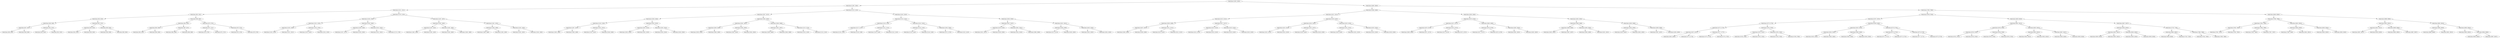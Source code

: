 digraph G{
1401844988 [label="Node{data=[4305, 4305]}"]
1401844988 -> 2127273495
2127273495 [label="Node{data=[1495, 1495]}"]
2127273495 -> 1685448568
1685448568 [label="Node{data=[1021, 1021]}"]
1685448568 -> 1975492199
1975492199 [label="Node{data=[961, 961]}"]
1975492199 -> 1438002616
1438002616 [label="Node{data=[953, 953]}"]
1438002616 -> 1999583807
1999583807 [label="Node{data=[949, 949]}"]
1999583807 -> 1017793925
1017793925 [label="Node{data=[947, 947]}"]
1017793925 -> 896508113
896508113 [label="Node{data=[849, 849]}"]
1017793925 -> 1364230185
1364230185 [label="Node{data=[948, 948]}"]
1999583807 -> 1595979518
1595979518 [label="Node{data=[951, 951]}"]
1595979518 -> 831000314
831000314 [label="Node{data=[950, 950]}"]
1595979518 -> 2032752946
2032752946 [label="Node{data=[952, 952]}"]
1438002616 -> 749588470
749588470 [label="Node{data=[957, 957]}"]
749588470 -> 1994394587
1994394587 [label="Node{data=[955, 955]}"]
1994394587 -> 133047331
133047331 [label="Node{data=[954, 954]}"]
1994394587 -> 876420389
876420389 [label="Node{data=[956, 956]}"]
749588470 -> 1982703147
1982703147 [label="Node{data=[959, 959]}"]
1982703147 -> 15058406
15058406 [label="Node{data=[958, 958]}"]
1982703147 -> 1994143461
1994143461 [label="Node{data=[960, 960]}"]
1975492199 -> 710199598
710199598 [label="Node{data=[969, 969]}"]
710199598 -> 827539121
827539121 [label="Node{data=[965, 965]}"]
827539121 -> 532092808
532092808 [label="Node{data=[963, 963]}"]
532092808 -> 147550597
147550597 [label="Node{data=[962, 962]}"]
532092808 -> 81445899
81445899 [label="Node{data=[964, 964]}"]
827539121 -> 743752855
743752855 [label="Node{data=[967, 967]}"]
743752855 -> 192449986
192449986 [label="Node{data=[966, 966]}"]
743752855 -> 1491894897
1491894897 [label="Node{data=[968, 968]}"]
710199598 -> 172290043
172290043 [label="Node{data=[973, 973]}"]
172290043 -> 4121176
4121176 [label="Node{data=[971, 971]}"]
4121176 -> 1332177152
1332177152 [label="Node{data=[970, 970]}"]
4121176 -> 1940166039
1940166039 [label="Node{data=[972, 972]}"]
172290043 -> 1588762415
1588762415 [label="Node{data=[975, 975]}"]
1588762415 -> 694784643
694784643 [label="Node{data=[974, 974]}"]
1588762415 -> 1563607495
1563607495 [label="Node{data=[976, 976]}"]
1685448568 -> 174981083
174981083 [label="Node{data=[1479, 1479]}"]
174981083 -> 1085016662
1085016662 [label="Node{data=[1036, 1036]}"]
1085016662 -> 632583498
632583498 [label="Node{data=[1032, 1032]}"]
632583498 -> 1858315458
1858315458 [label="Node{data=[1030, 1030]}"]
1858315458 -> 196414950
196414950 [label="Node{data=[1029, 1029]}"]
1858315458 -> 728451196
728451196 [label="Node{data=[1031, 1031]}"]
632583498 -> 762541694
762541694 [label="Node{data=[1034, 1034]}"]
762541694 -> 1583686310
1583686310 [label="Node{data=[1033, 1033]}"]
762541694 -> 2099044017
2099044017 [label="Node{data=[1035, 1035]}"]
1085016662 -> 205869510
205869510 [label="Node{data=[1040, 1040]}"]
205869510 -> 976426678
976426678 [label="Node{data=[1038, 1038]}"]
976426678 -> 1303667524
1303667524 [label="Node{data=[1037, 1037]}"]
976426678 -> 1455871253
1455871253 [label="Node{data=[1039, 1039]}"]
205869510 -> 1881892202
1881892202 [label="Node{data=[1042, 1042]}"]
1881892202 -> 1385126783
1385126783 [label="Node{data=[1041, 1041]}"]
1881892202 -> 1020242985
1020242985 [label="Node{data=[1178, 1178]}"]
174981083 -> 1547811032
1547811032 [label="Node{data=[1487, 1487]}"]
1547811032 -> 2011862543
2011862543 [label="Node{data=[1483, 1483]}"]
2011862543 -> 1595305774
1595305774 [label="Node{data=[1481, 1481]}"]
1595305774 -> 519650817
519650817 [label="Node{data=[1480, 1480]}"]
1595305774 -> 1336922750
1336922750 [label="Node{data=[1482, 1482]}"]
2011862543 -> 1825992554
1825992554 [label="Node{data=[1485, 1485]}"]
1825992554 -> 13963969
13963969 [label="Node{data=[1484, 1484]}"]
1825992554 -> 1468739052
1468739052 [label="Node{data=[1486, 1486]}"]
1547811032 -> 1720072513
1720072513 [label="Node{data=[1491, 1491]}"]
1720072513 -> 972335044
972335044 [label="Node{data=[1489, 1489]}"]
972335044 -> 287303969
287303969 [label="Node{data=[1488, 1488]}"]
972335044 -> 536167075
536167075 [label="Node{data=[1490, 1490]}"]
1720072513 -> 1223572525
1223572525 [label="Node{data=[1493, 1493]}"]
1223572525 -> 1412986995
1412986995 [label="Node{data=[1492, 1492]}"]
1223572525 -> 981517620
981517620 [label="Node{data=[1494, 1494]}"]
2127273495 -> 265644189
265644189 [label="Node{data=[2135, 2135]}"]
265644189 -> 920859166
920859166 [label="Node{data=[2057, 2057]}"]
920859166 -> 563031889
563031889 [label="Node{data=[2049, 2049]}"]
563031889 -> 496695089
496695089 [label="Node{data=[1529, 1529]}"]
496695089 -> 967828895
967828895 [label="Node{data=[1497, 1497]}"]
967828895 -> 385041270
385041270 [label="Node{data=[1496, 1496]}"]
967828895 -> 1323172702
1323172702 [label="Node{data=[1498, 1498]}"]
496695089 -> 70735563
70735563 [label="Node{data=[2031, 2031]}"]
70735563 -> 1114822863
1114822863 [label="Node{data=[1555, 1555]}"]
70735563 -> 1318505220
1318505220 [label="Node{data=[2048, 2048]}"]
563031889 -> 1894577531
1894577531 [label="Node{data=[2053, 2053]}"]
1894577531 -> 1314088099
1314088099 [label="Node{data=[2051, 2051]}"]
1314088099 -> 439576838
439576838 [label="Node{data=[2050, 2050]}"]
1314088099 -> 1644515247
1644515247 [label="Node{data=[2052, 2052]}"]
1894577531 -> 1976908217
1976908217 [label="Node{data=[2055, 2055]}"]
1976908217 -> 553008604
553008604 [label="Node{data=[2054, 2054]}"]
1976908217 -> 554441629
554441629 [label="Node{data=[2056, 2056]}"]
920859166 -> 1773944868
1773944868 [label="Node{data=[2065, 2065]}"]
1773944868 -> 897098843
897098843 [label="Node{data=[2061, 2061]}"]
897098843 -> 619804661
619804661 [label="Node{data=[2059, 2059]}"]
619804661 -> 1709199365
1709199365 [label="Node{data=[2058, 2058]}"]
619804661 -> 1859555837
1859555837 [label="Node{data=[2060, 2060]}"]
897098843 -> 519879168
519879168 [label="Node{data=[2063, 2063]}"]
519879168 -> 823994613
823994613 [label="Node{data=[2062, 2062]}"]
519879168 -> 1452943019
1452943019 [label="Node{data=[2064, 2064]}"]
1773944868 -> 202968316
202968316 [label="Node{data=[2069, 2069]}"]
202968316 -> 2010024901
2010024901 [label="Node{data=[2067, 2067]}"]
2010024901 -> 801922889
801922889 [label="Node{data=[2066, 2066]}"]
2010024901 -> 686066533
686066533 [label="Node{data=[2068, 2068]}"]
202968316 -> 1826491497
1826491497 [label="Node{data=[2133, 2133]}"]
1826491497 -> 1867326100
1867326100 [label="Node{data=[2104, 2104]}"]
1826491497 -> 573972003
573972003 [label="Node{data=[2134, 2134]}"]
265644189 -> 772085411
772085411 [label="Node{data=[2443, 2443]}"]
772085411 -> 849668686
849668686 [label="Node{data=[2143, 2143]}"]
849668686 -> 880490252
880490252 [label="Node{data=[2139, 2139]}"]
880490252 -> 648994982
648994982 [label="Node{data=[2137, 2137]}"]
648994982 -> 538462942
538462942 [label="Node{data=[2136, 2136]}"]
648994982 -> 905654793
905654793 [label="Node{data=[2138, 2138]}"]
880490252 -> 1482010861
1482010861 [label="Node{data=[2141, 2141]}"]
1482010861 -> 154128529
154128529 [label="Node{data=[2140, 2140]}"]
1482010861 -> 1795368400
1795368400 [label="Node{data=[2142, 2142]}"]
849668686 -> 117717443
117717443 [label="Node{data=[2242, 2242]}"]
117717443 -> 1923298070
1923298070 [label="Node{data=[2145, 2145]}"]
1923298070 -> 92262027
92262027 [label="Node{data=[2144, 2144]}"]
1923298070 -> 1998603857
1998603857 [label="Node{data=[2146, 2146]}"]
117717443 -> 1372365655
1372365655 [label="Node{data=[2394, 2394]}"]
1372365655 -> 983306747
983306747 [label="Node{data=[2373, 2373]}"]
1372365655 -> 1097632693
1097632693 [label="Node{data=[2423, 2423]}"]
772085411 -> 873156359
873156359 [label="Node{data=[3930, 3930]}"]
873156359 -> 15307978
15307978 [label="Node{data=[3547, 3547]}"]
15307978 -> 1512070885
1512070885 [label="Node{data=[3478, 3478]}"]
1512070885 -> 2142521143
2142521143 [label="Node{data=[3031, 3031]}"]
1512070885 -> 287923377
287923377 [label="Node{data=[3538, 3538]}"]
15307978 -> 1571476890
1571476890 [label="Node{data=[3851, 3851]}"]
1571476890 -> 86339516
86339516 [label="Node{data=[3814, 3814]}"]
1571476890 -> 1492454864
1492454864 [label="Node{data=[3896, 3896]}"]
873156359 -> 56757931
56757931 [label="Node{data=[4301, 4301]}"]
56757931 -> 149888344
149888344 [label="Node{data=[4299, 4299]}"]
149888344 -> 639224694
639224694 [label="Node{data=[4274, 4274]}"]
149888344 -> 1458751976
1458751976 [label="Node{data=[4300, 4300]}"]
56757931 -> 1165398731
1165398731 [label="Node{data=[4303, 4303]}"]
1165398731 -> 889406176
889406176 [label="Node{data=[4302, 4302]}"]
1165398731 -> 1563000141
1563000141 [label="Node{data=[4304, 4304]}"]
1401844988 -> 500449929
500449929 [label="Node{data=[4600, 4600]}"]
500449929 -> 1824877362
1824877362 [label="Node{data=[4568, 4568]}"]
1824877362 -> 1140727816
1140727816 [label="Node{data=[4321, 4321]}"]
1140727816 -> 1428942383
1428942383 [label="Node{data=[4313, 4313]}"]
1428942383 -> 1783905801
1783905801 [label="Node{data=[4309, 4309]}"]
1783905801 -> 755979402
755979402 [label="Node{data=[4307, 4307]}"]
755979402 -> 532930371
532930371 [label="Node{data=[4306, 4306]}"]
755979402 -> 353566722
353566722 [label="Node{data=[4308, 4308]}"]
1783905801 -> 1585238239
1585238239 [label="Node{data=[4311, 4311]}"]
1585238239 -> 151020702
151020702 [label="Node{data=[4310, 4310]}"]
1585238239 -> 146316090
146316090 [label="Node{data=[4312, 4312]}"]
1428942383 -> 86411583
86411583 [label="Node{data=[4317, 4317]}"]
86411583 -> 1038375788
1038375788 [label="Node{data=[4315, 4315]}"]
1038375788 -> 936045786
936045786 [label="Node{data=[4314, 4314]}"]
1038375788 -> 2078785618
2078785618 [label="Node{data=[4316, 4316]}"]
86411583 -> 1253691744
1253691744 [label="Node{data=[4319, 4319]}"]
1253691744 -> 1436146784
1436146784 [label="Node{data=[4318, 4318]}"]
1253691744 -> 894780981
894780981 [label="Node{data=[4320, 4320]}"]
1140727816 -> 1895167389
1895167389 [label="Node{data=[4329, 4329]}"]
1895167389 -> 1950554162
1950554162 [label="Node{data=[4325, 4325]}"]
1950554162 -> 1872928774
1872928774 [label="Node{data=[4323, 4323]}"]
1872928774 -> 1884890921
1884890921 [label="Node{data=[4322, 4322]}"]
1872928774 -> 803175842
803175842 [label="Node{data=[4324, 4324]}"]
1950554162 -> 1135702755
1135702755 [label="Node{data=[4327, 4327]}"]
1135702755 -> 963205123
963205123 [label="Node{data=[4326, 4326]}"]
1135702755 -> 3162216
3162216 [label="Node{data=[4328, 4328]}"]
1895167389 -> 1423314849
1423314849 [label="Node{data=[4333, 4333]}"]
1423314849 -> 481839538
481839538 [label="Node{data=[4331, 4331]}"]
481839538 -> 1877123942
1877123942 [label="Node{data=[4330, 4330]}"]
481839538 -> 1842580978
1842580978 [label="Node{data=[4332, 4332]}"]
1423314849 -> 161234158
161234158 [label="Node{data=[4335, 4335]}"]
161234158 -> 1471615414
1471615414 [label="Node{data=[4334, 4334]}"]
161234158 -> 766796213
766796213 [label="Node{data=[4336, 4336]}"]
1824877362 -> 1551484396
1551484396 [label="Node{data=[4584, 4584]}"]
1551484396 -> 887814593
887814593 [label="Node{data=[4576, 4576]}"]
887814593 -> 1539273803
1539273803 [label="Node{data=[4572, 4572]}"]
1539273803 -> 1434984256
1434984256 [label="Node{data=[4570, 4570]}"]
1434984256 -> 1196222136
1196222136 [label="Node{data=[4569, 4569]}"]
1434984256 -> 613100385
613100385 [label="Node{data=[4571, 4571]}"]
1539273803 -> 79044247
79044247 [label="Node{data=[4574, 4574]}"]
79044247 -> 298939230
298939230 [label="Node{data=[4573, 4573]}"]
79044247 -> 822619898
822619898 [label="Node{data=[4575, 4575]}"]
887814593 -> 1285933977
1285933977 [label="Node{data=[4580, 4580]}"]
1285933977 -> 2018719292
2018719292 [label="Node{data=[4578, 4578]}"]
2018719292 -> 1652748779
1652748779 [label="Node{data=[4577, 4577]}"]
2018719292 -> 302869695
302869695 [label="Node{data=[4579, 4579]}"]
1285933977 -> 1880527972
1880527972 [label="Node{data=[4582, 4582]}"]
1880527972 -> 286637708
286637708 [label="Node{data=[4581, 4581]}"]
1880527972 -> 1693260012
1693260012 [label="Node{data=[4583, 4583]}"]
1551484396 -> 503117914
503117914 [label="Node{data=[4592, 4592]}"]
503117914 -> 1494084149
1494084149 [label="Node{data=[4588, 4588]}"]
1494084149 -> 1699794502
1699794502 [label="Node{data=[4586, 4586]}"]
1699794502 -> 1777766520
1777766520 [label="Node{data=[4585, 4585]}"]
1699794502 -> 330472244
330472244 [label="Node{data=[4587, 4587]}"]
1494084149 -> 626562869
626562869 [label="Node{data=[4590, 4590]}"]
626562869 -> 1184452390
1184452390 [label="Node{data=[4589, 4589]}"]
626562869 -> 464614109
464614109 [label="Node{data=[4591, 4591]}"]
503117914 -> 484258212
484258212 [label="Node{data=[4596, 4596]}"]
484258212 -> 2111700021
2111700021 [label="Node{data=[4594, 4594]}"]
2111700021 -> 1899064535
1899064535 [label="Node{data=[4593, 4593]}"]
2111700021 -> 1627840438
1627840438 [label="Node{data=[4595, 4595]}"]
484258212 -> 337875491
337875491 [label="Node{data=[4598, 4598]}"]
337875491 -> 109967558
109967558 [label="Node{data=[4597, 4597]}"]
337875491 -> 2082499348
2082499348 [label="Node{data=[4599, 4599]}"]
500449929 -> 730656841
730656841 [label="Node{data=[7990, 7990]}"]
730656841 -> 590794129
590794129 [label="Node{data=[6780, 6780]}"]
590794129 -> 1251232505
1251232505 [label="Node{data=[4787, 4787]}"]
1251232505 -> 898883700
898883700 [label="Node{data=[4779, 4779]}"]
898883700 -> 2043756599
2043756599 [label="Node{data=[4775, 4775]}"]
2043756599 -> 1813922009
1813922009 [label="Node{data=[4673, 4673]}"]
1813922009 -> 78973985
78973985 [label="Node{data=[4655, 4655]}"]
1813922009 -> 772791427
772791427 [label="Node{data=[4774, 4774]}"]
2043756599 -> 1571615117
1571615117 [label="Node{data=[4777, 4777]}"]
1571615117 -> 1126853225
1126853225 [label="Node{data=[4776, 4776]}"]
1571615117 -> 1867686441
1867686441 [label="Node{data=[4778, 4778]}"]
898883700 -> 1072267396
1072267396 [label="Node{data=[4783, 4783]}"]
1072267396 -> 99827309
99827309 [label="Node{data=[4781, 4781]}"]
99827309 -> 354051480
354051480 [label="Node{data=[4780, 4780]}"]
99827309 -> 1873010424
1873010424 [label="Node{data=[4782, 4782]}"]
1072267396 -> 473800232
473800232 [label="Node{data=[4785, 4785]}"]
473800232 -> 10603412
10603412 [label="Node{data=[4784, 4784]}"]
473800232 -> 1188120765
1188120765 [label="Node{data=[4786, 4786]}"]
1251232505 -> 938744449
938744449 [label="Node{data=[6189, 6189]}"]
938744449 -> 1204297353
1204297353 [label="Node{data=[5553, 5553]}"]
1204297353 -> 1237024911
1237024911 [label="Node{data=[5053, 5053]}"]
1237024911 -> 90418597
90418597 [label="Node{data=[5030, 5030]}"]
1237024911 -> 307531674
307531674 [label="Node{data=[5065, 5065]}"]
1204297353 -> 359659279
359659279 [label="Node{data=[5580, 5580]}"]
359659279 -> 12952277
12952277 [label="Node{data=[5565, 5565]}"]
359659279 -> 408107501
408107501 [label="Node{data=[5594, 5594]}"]
938744449 -> 776817954
776817954 [label="Node{data=[6776, 6776]}"]
776817954 -> 1148194923
1148194923 [label="Node{data=[6774, 6774]}"]
1148194923 -> 1762578746
1762578746 [label="Node{data=[6771, 6771]}"]
1148194923 -> 1746080167
1746080167 [label="Node{data=[6775, 6775]}"]
776817954 -> 745764314
745764314 [label="Node{data=[6778, 6778]}"]
745764314 -> 1757731703
1757731703 [label="Node{data=[6777, 6777]}"]
745764314 -> 2002534484
2002534484 [label="Node{data=[6779, 6779]}"]
590794129 -> 129165617
129165617 [label="Node{data=[6829, 6829]}"]
129165617 -> 811106744
811106744 [label="Node{data=[6821, 6821]}"]
811106744 -> 2122967975
2122967975 [label="Node{data=[6784, 6784]}"]
2122967975 -> 1807899330
1807899330 [label="Node{data=[6782, 6782]}"]
1807899330 -> 2066337258
2066337258 [label="Node{data=[6781, 6781]}"]
1807899330 -> 252237430
252237430 [label="Node{data=[6783, 6783]}"]
2122967975 -> 1055772899
1055772899 [label="Node{data=[6786, 6786]}"]
1055772899 -> 1199606198
1199606198 [label="Node{data=[6785, 6785]}"]
1055772899 -> 1928550961
1928550961 [label="Node{data=[6795, 6795]}"]
811106744 -> 989956479
989956479 [label="Node{data=[6825, 6825]}"]
989956479 -> 1799040052
1799040052 [label="Node{data=[6823, 6823]}"]
1799040052 -> 683005404
683005404 [label="Node{data=[6822, 6822]}"]
1799040052 -> 1082073129
1082073129 [label="Node{data=[6824, 6824]}"]
989956479 -> 1996620584
1996620584 [label="Node{data=[6827, 6827]}"]
1996620584 -> 1173015408
1173015408 [label="Node{data=[6826, 6826]}"]
1996620584 -> 1131932964
1131932964 [label="Node{data=[6828, 6828]}"]
129165617 -> 2050024203
2050024203 [label="Node{data=[6837, 6837]}"]
2050024203 -> 499950630
499950630 [label="Node{data=[6833, 6833]}"]
499950630 -> 242113956
242113956 [label="Node{data=[6831, 6831]}"]
242113956 -> 1913425792
1913425792 [label="Node{data=[6830, 6830]}"]
242113956 -> 257495665
257495665 [label="Node{data=[6832, 6832]}"]
499950630 -> 2009885224
2009885224 [label="Node{data=[6835, 6835]}"]
2009885224 -> 187931144
187931144 [label="Node{data=[6834, 6834]}"]
2009885224 -> 492135521
492135521 [label="Node{data=[6836, 6836]}"]
2050024203 -> 1515730720
1515730720 [label="Node{data=[7759, 7759]}"]
1515730720 -> 1322359657
1322359657 [label="Node{data=[6862, 6862]}"]
1322359657 -> 1504033633
1504033633 [label="Node{data=[6838, 6838]}"]
1322359657 -> 1868933720
1868933720 [label="Node{data=[7329, 7329]}"]
1515730720 -> 1956602275
1956602275 [label="Node{data=[7988, 7988]}"]
1956602275 -> 920102538
920102538 [label="Node{data=[7940, 7940]}"]
1956602275 -> 1121811842
1121811842 [label="Node{data=[7989, 7989]}"]
730656841 -> 2636011
2636011 [label="Node{data=[8006, 8006]}"]
2636011 -> 263574324
263574324 [label="Node{data=[7998, 7998]}"]
263574324 -> 73254846
73254846 [label="Node{data=[7994, 7994]}"]
73254846 -> 759536602
759536602 [label="Node{data=[7992, 7992]}"]
759536602 -> 1827344889
1827344889 [label="Node{data=[7991, 7991]}"]
759536602 -> 1298547491
1298547491 [label="Node{data=[7993, 7993]}"]
73254846 -> 669781254
669781254 [label="Node{data=[7996, 7996]}"]
669781254 -> 645323114
645323114 [label="Node{data=[7995, 7995]}"]
669781254 -> 304504964
304504964 [label="Node{data=[7997, 7997]}"]
263574324 -> 1839613624
1839613624 [label="Node{data=[8002, 8002]}"]
1839613624 -> 711320119
711320119 [label="Node{data=[8000, 8000]}"]
711320119 -> 977847192
977847192 [label="Node{data=[7999, 7999]}"]
711320119 -> 457942549
457942549 [label="Node{data=[8001, 8001]}"]
1839613624 -> 1141354562
1141354562 [label="Node{data=[8004, 8004]}"]
1141354562 -> 1106675375
1106675375 [label="Node{data=[8003, 8003]}"]
1141354562 -> 1038014730
1038014730 [label="Node{data=[8005, 8005]}"]
2636011 -> 2078518186
2078518186 [label="Node{data=[8898, 8898]}"]
2078518186 -> 44007732
44007732 [label="Node{data=[8052, 8052]}"]
44007732 -> 2007608374
2007608374 [label="Node{data=[8021, 8021]}"]
2007608374 -> 1014250816
1014250816 [label="Node{data=[8007, 8007]}"]
2007608374 -> 1521250207
1521250207 [label="Node{data=[8039, 8039]}"]
44007732 -> 608486367
608486367 [label="Node{data=[8896, 8896]}"]
608486367 -> 515244925
515244925 [label="Node{data=[8895, 8895]}"]
608486367 -> 53851094
53851094 [label="Node{data=[8897, 8897]}"]
2078518186 -> 979166392
979166392 [label="Node{data=[8902, 8902]}"]
979166392 -> 948208151
948208151 [label="Node{data=[8900, 8900]}"]
948208151 -> 369611665
369611665 [label="Node{data=[8899, 8899]}"]
948208151 -> 948070788
948070788 [label="Node{data=[8901, 8901]}"]
979166392 -> 1696998152
1696998152 [label="Node{data=[8904, 8904]}"]
1696998152 -> 2033090945
2033090945 [label="Node{data=[8903, 8903]}"]
1696998152 -> 1360879214
1360879214 [label="Node{data=[8906, 8906]}"]
1360879214 -> 2054738816
2054738816 [label="Node{data=[8905, 8905]}"]
1360879214 -> 772968868
772968868 [label="Node{data=[8907, 8907]}"]
}